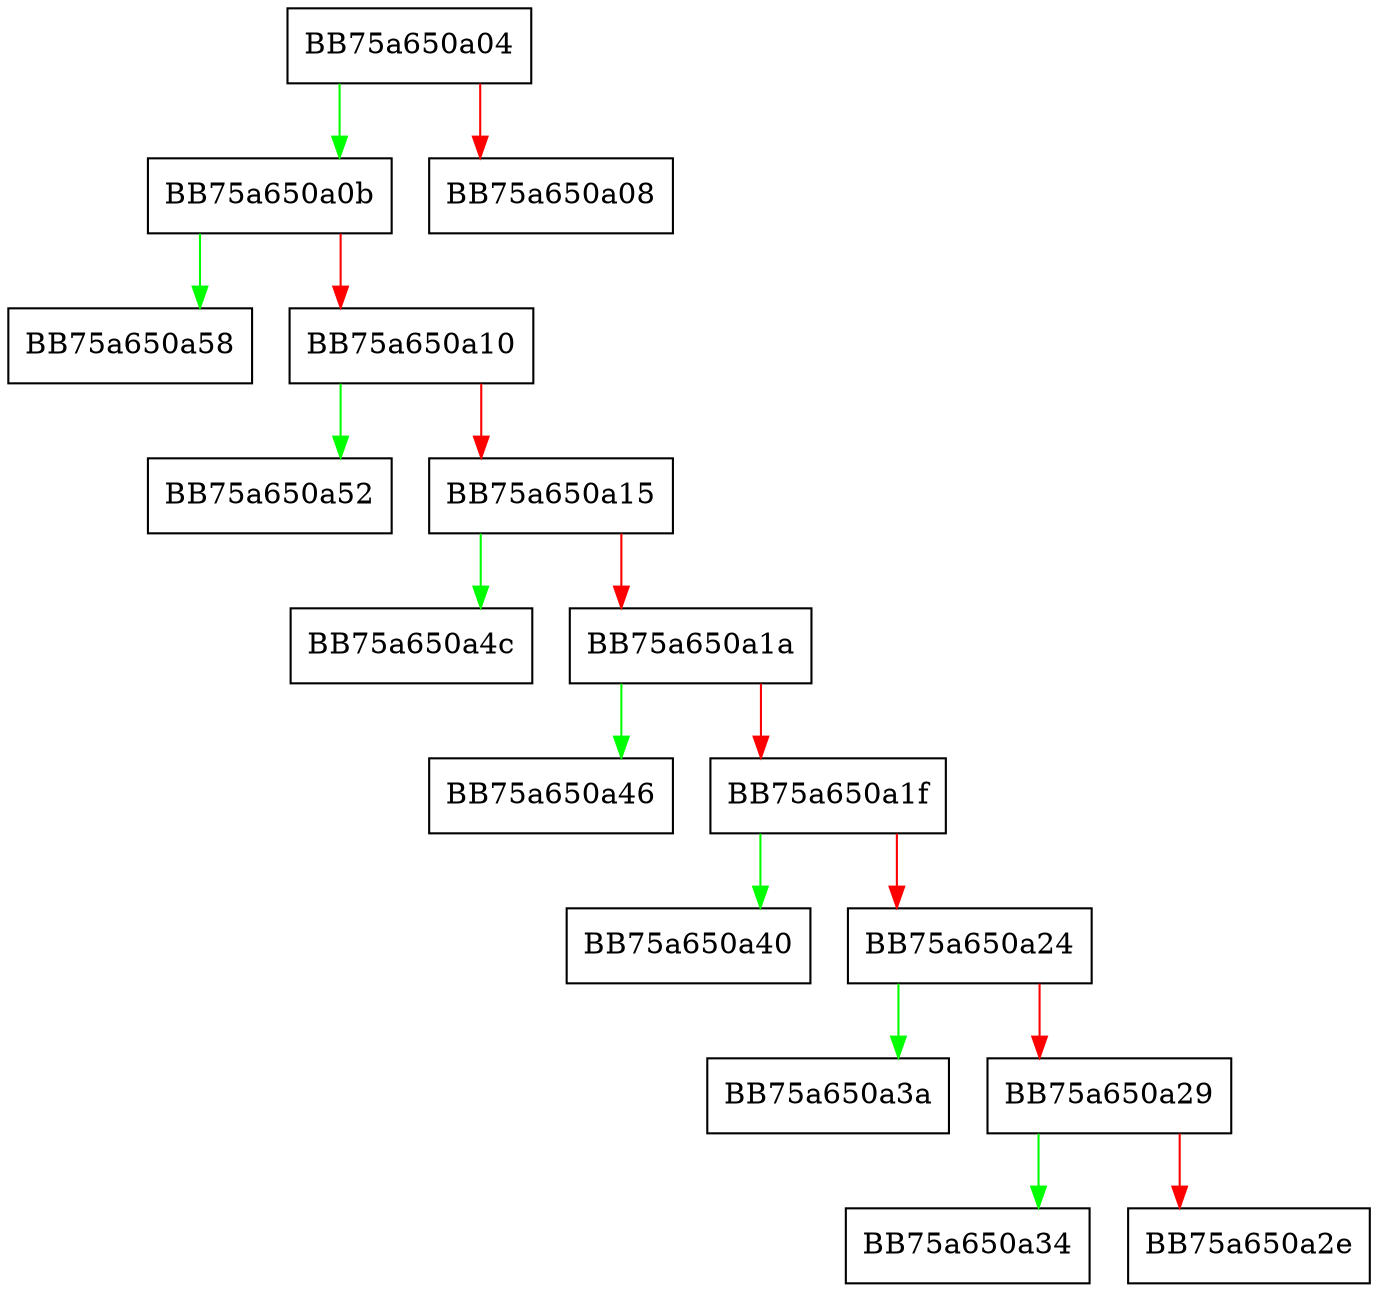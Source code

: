 digraph HRFromLexReturn {
  node [shape="box"];
  graph [splines=ortho];
  BB75a650a04 -> BB75a650a0b [color="green"];
  BB75a650a04 -> BB75a650a08 [color="red"];
  BB75a650a0b -> BB75a650a58 [color="green"];
  BB75a650a0b -> BB75a650a10 [color="red"];
  BB75a650a10 -> BB75a650a52 [color="green"];
  BB75a650a10 -> BB75a650a15 [color="red"];
  BB75a650a15 -> BB75a650a4c [color="green"];
  BB75a650a15 -> BB75a650a1a [color="red"];
  BB75a650a1a -> BB75a650a46 [color="green"];
  BB75a650a1a -> BB75a650a1f [color="red"];
  BB75a650a1f -> BB75a650a40 [color="green"];
  BB75a650a1f -> BB75a650a24 [color="red"];
  BB75a650a24 -> BB75a650a3a [color="green"];
  BB75a650a24 -> BB75a650a29 [color="red"];
  BB75a650a29 -> BB75a650a34 [color="green"];
  BB75a650a29 -> BB75a650a2e [color="red"];
}